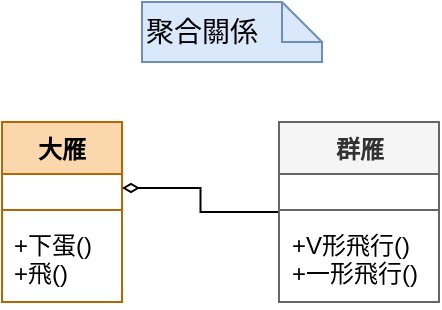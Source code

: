 <mxfile version="22.0.8" type="github">
  <diagram name="第 1 页" id="Q3Hua6un79KS_3kmeP3z">
    <mxGraphModel dx="1434" dy="750" grid="1" gridSize="10" guides="1" tooltips="1" connect="1" arrows="1" fold="1" page="1" pageScale="1" pageWidth="827" pageHeight="1169" math="0" shadow="0">
      <root>
        <mxCell id="0" />
        <mxCell id="1" parent="0" />
        <mxCell id="PMX-8hQE2oqn0zxJFDJP-1" value="大雁" style="swimlane;fontStyle=1;align=center;verticalAlign=top;childLayout=stackLayout;horizontal=1;startSize=26;horizontalStack=0;resizeParent=1;resizeParentMax=0;resizeLast=0;collapsible=1;marginBottom=0;whiteSpace=wrap;html=1;fillColor=#fad7ac;strokeColor=#b46504;" vertex="1" parent="1">
          <mxGeometry x="320" y="340" width="60" height="90" as="geometry" />
        </mxCell>
        <mxCell id="PMX-8hQE2oqn0zxJFDJP-2" value="&amp;nbsp;" style="text;strokeColor=none;fillColor=none;align=left;verticalAlign=top;spacingLeft=4;spacingRight=4;overflow=hidden;rotatable=0;points=[[0,0.5],[1,0.5]];portConstraint=eastwest;whiteSpace=wrap;html=1;" vertex="1" parent="PMX-8hQE2oqn0zxJFDJP-1">
          <mxGeometry y="26" width="60" height="14" as="geometry" />
        </mxCell>
        <mxCell id="PMX-8hQE2oqn0zxJFDJP-3" value="" style="line;strokeWidth=1;fillColor=none;align=left;verticalAlign=middle;spacingTop=-1;spacingLeft=3;spacingRight=3;rotatable=0;labelPosition=right;points=[];portConstraint=eastwest;strokeColor=inherit;" vertex="1" parent="PMX-8hQE2oqn0zxJFDJP-1">
          <mxGeometry y="40" width="60" height="8" as="geometry" />
        </mxCell>
        <mxCell id="PMX-8hQE2oqn0zxJFDJP-4" value="+下蛋()&lt;br&gt;+飛()&lt;br&gt;" style="text;strokeColor=none;fillColor=none;align=left;verticalAlign=top;spacingLeft=4;spacingRight=4;overflow=hidden;rotatable=0;points=[[0,0.5],[1,0.5]];portConstraint=eastwest;whiteSpace=wrap;html=1;" vertex="1" parent="PMX-8hQE2oqn0zxJFDJP-1">
          <mxGeometry y="48" width="60" height="42" as="geometry" />
        </mxCell>
        <mxCell id="PMX-8hQE2oqn0zxJFDJP-5" style="edgeStyle=orthogonalEdgeStyle;rounded=0;orthogonalLoop=1;jettySize=auto;html=1;exitX=0;exitY=0.5;exitDx=0;exitDy=0;entryX=1;entryY=0.5;entryDx=0;entryDy=0;endArrow=diamondThin;endFill=0;" edge="1" parent="1" source="PMX-8hQE2oqn0zxJFDJP-6" target="PMX-8hQE2oqn0zxJFDJP-2">
          <mxGeometry relative="1" as="geometry" />
        </mxCell>
        <mxCell id="PMX-8hQE2oqn0zxJFDJP-6" value="群雁" style="swimlane;fontStyle=1;align=center;verticalAlign=top;childLayout=stackLayout;horizontal=1;startSize=26;horizontalStack=0;resizeParent=1;resizeParentMax=0;resizeLast=0;collapsible=1;marginBottom=0;whiteSpace=wrap;html=1;fillColor=#f5f5f5;fontColor=#333333;strokeColor=#666666;" vertex="1" parent="1">
          <mxGeometry x="458.5" y="340" width="80" height="90" as="geometry" />
        </mxCell>
        <mxCell id="PMX-8hQE2oqn0zxJFDJP-7" value="&amp;nbsp;" style="text;strokeColor=none;fillColor=none;align=left;verticalAlign=top;spacingLeft=4;spacingRight=4;overflow=hidden;rotatable=0;points=[[0,0.5],[1,0.5]];portConstraint=eastwest;whiteSpace=wrap;html=1;" vertex="1" parent="PMX-8hQE2oqn0zxJFDJP-6">
          <mxGeometry y="26" width="80" height="14" as="geometry" />
        </mxCell>
        <mxCell id="PMX-8hQE2oqn0zxJFDJP-8" value="" style="line;strokeWidth=1;fillColor=none;align=left;verticalAlign=middle;spacingTop=-1;spacingLeft=3;spacingRight=3;rotatable=0;labelPosition=right;points=[];portConstraint=eastwest;strokeColor=inherit;" vertex="1" parent="PMX-8hQE2oqn0zxJFDJP-6">
          <mxGeometry y="40" width="80" height="8" as="geometry" />
        </mxCell>
        <mxCell id="PMX-8hQE2oqn0zxJFDJP-9" value="+V形飛行()&lt;br&gt;+一形飛行()" style="text;strokeColor=none;fillColor=none;align=left;verticalAlign=top;spacingLeft=4;spacingRight=4;overflow=hidden;rotatable=0;points=[[0,0.5],[1,0.5]];portConstraint=eastwest;whiteSpace=wrap;html=1;" vertex="1" parent="PMX-8hQE2oqn0zxJFDJP-6">
          <mxGeometry y="48" width="80" height="42" as="geometry" />
        </mxCell>
        <mxCell id="PMX-8hQE2oqn0zxJFDJP-10" value="&lt;font style=&quot;font-size: 14px;&quot;&gt;聚合關係&lt;/font&gt;" style="shape=note;size=20;whiteSpace=wrap;html=1;fillColor=#dae8fc;strokeColor=#6c8ebf;align=left;" vertex="1" parent="1">
          <mxGeometry x="390" y="280" width="90" height="30" as="geometry" />
        </mxCell>
      </root>
    </mxGraphModel>
  </diagram>
</mxfile>
